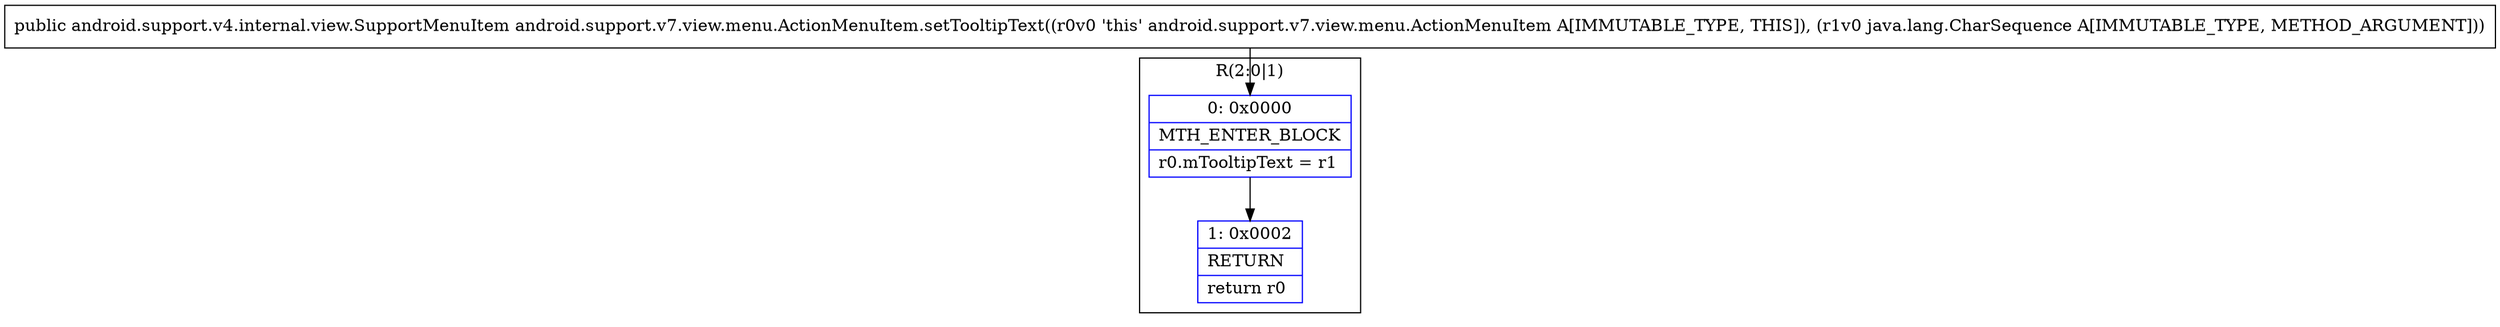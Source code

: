 digraph "CFG forandroid.support.v7.view.menu.ActionMenuItem.setTooltipText(Ljava\/lang\/CharSequence;)Landroid\/support\/v4\/internal\/view\/SupportMenuItem;" {
subgraph cluster_Region_1113991687 {
label = "R(2:0|1)";
node [shape=record,color=blue];
Node_0 [shape=record,label="{0\:\ 0x0000|MTH_ENTER_BLOCK\l|r0.mTooltipText = r1\l}"];
Node_1 [shape=record,label="{1\:\ 0x0002|RETURN\l|return r0\l}"];
}
MethodNode[shape=record,label="{public android.support.v4.internal.view.SupportMenuItem android.support.v7.view.menu.ActionMenuItem.setTooltipText((r0v0 'this' android.support.v7.view.menu.ActionMenuItem A[IMMUTABLE_TYPE, THIS]), (r1v0 java.lang.CharSequence A[IMMUTABLE_TYPE, METHOD_ARGUMENT])) }"];
MethodNode -> Node_0;
Node_0 -> Node_1;
}

